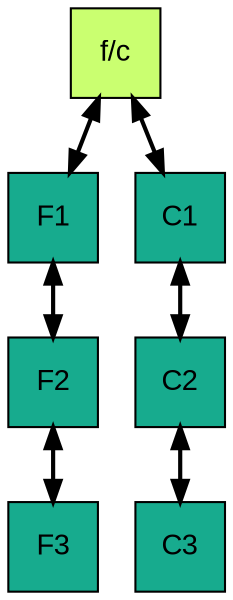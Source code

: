 digraph G{


    node[shape=box,width=0.6 height=0.6 fontname="Arial" fillcolor="white" style=filled]
    edge[style = "bold" dir= "both"/*,style= invisible,arrowsize=0 */ ]
    raiz[label = "f/c" fillcolor="darkolivegreen1" pos = "-1,1!"  /* style= invisible*/]; 

	x1[label = "F1" fillcolor="#17AB8E" pos="-1,0!" ];
	x2[label = "F2" fillcolor="#17AB8E" pos="-1,-1!"];
	x3[label = "F3" fillcolor="#17AB8E" pos="-1,-2!"];

	y1[label = "C1" fillcolor="#17AB8E" pos = "0,1!" ];
	y2[label = "C2" fillcolor="#17AB8E" pos = "1,1!" ];
	y3[label = "C3" fillcolor="#17AB8E" pos = "2,1!" ];
    
    x1->x2;
	x2->x3;
	raiz->x1;

	y1->y2;
	y2->y3;
	raiz->y1;

}